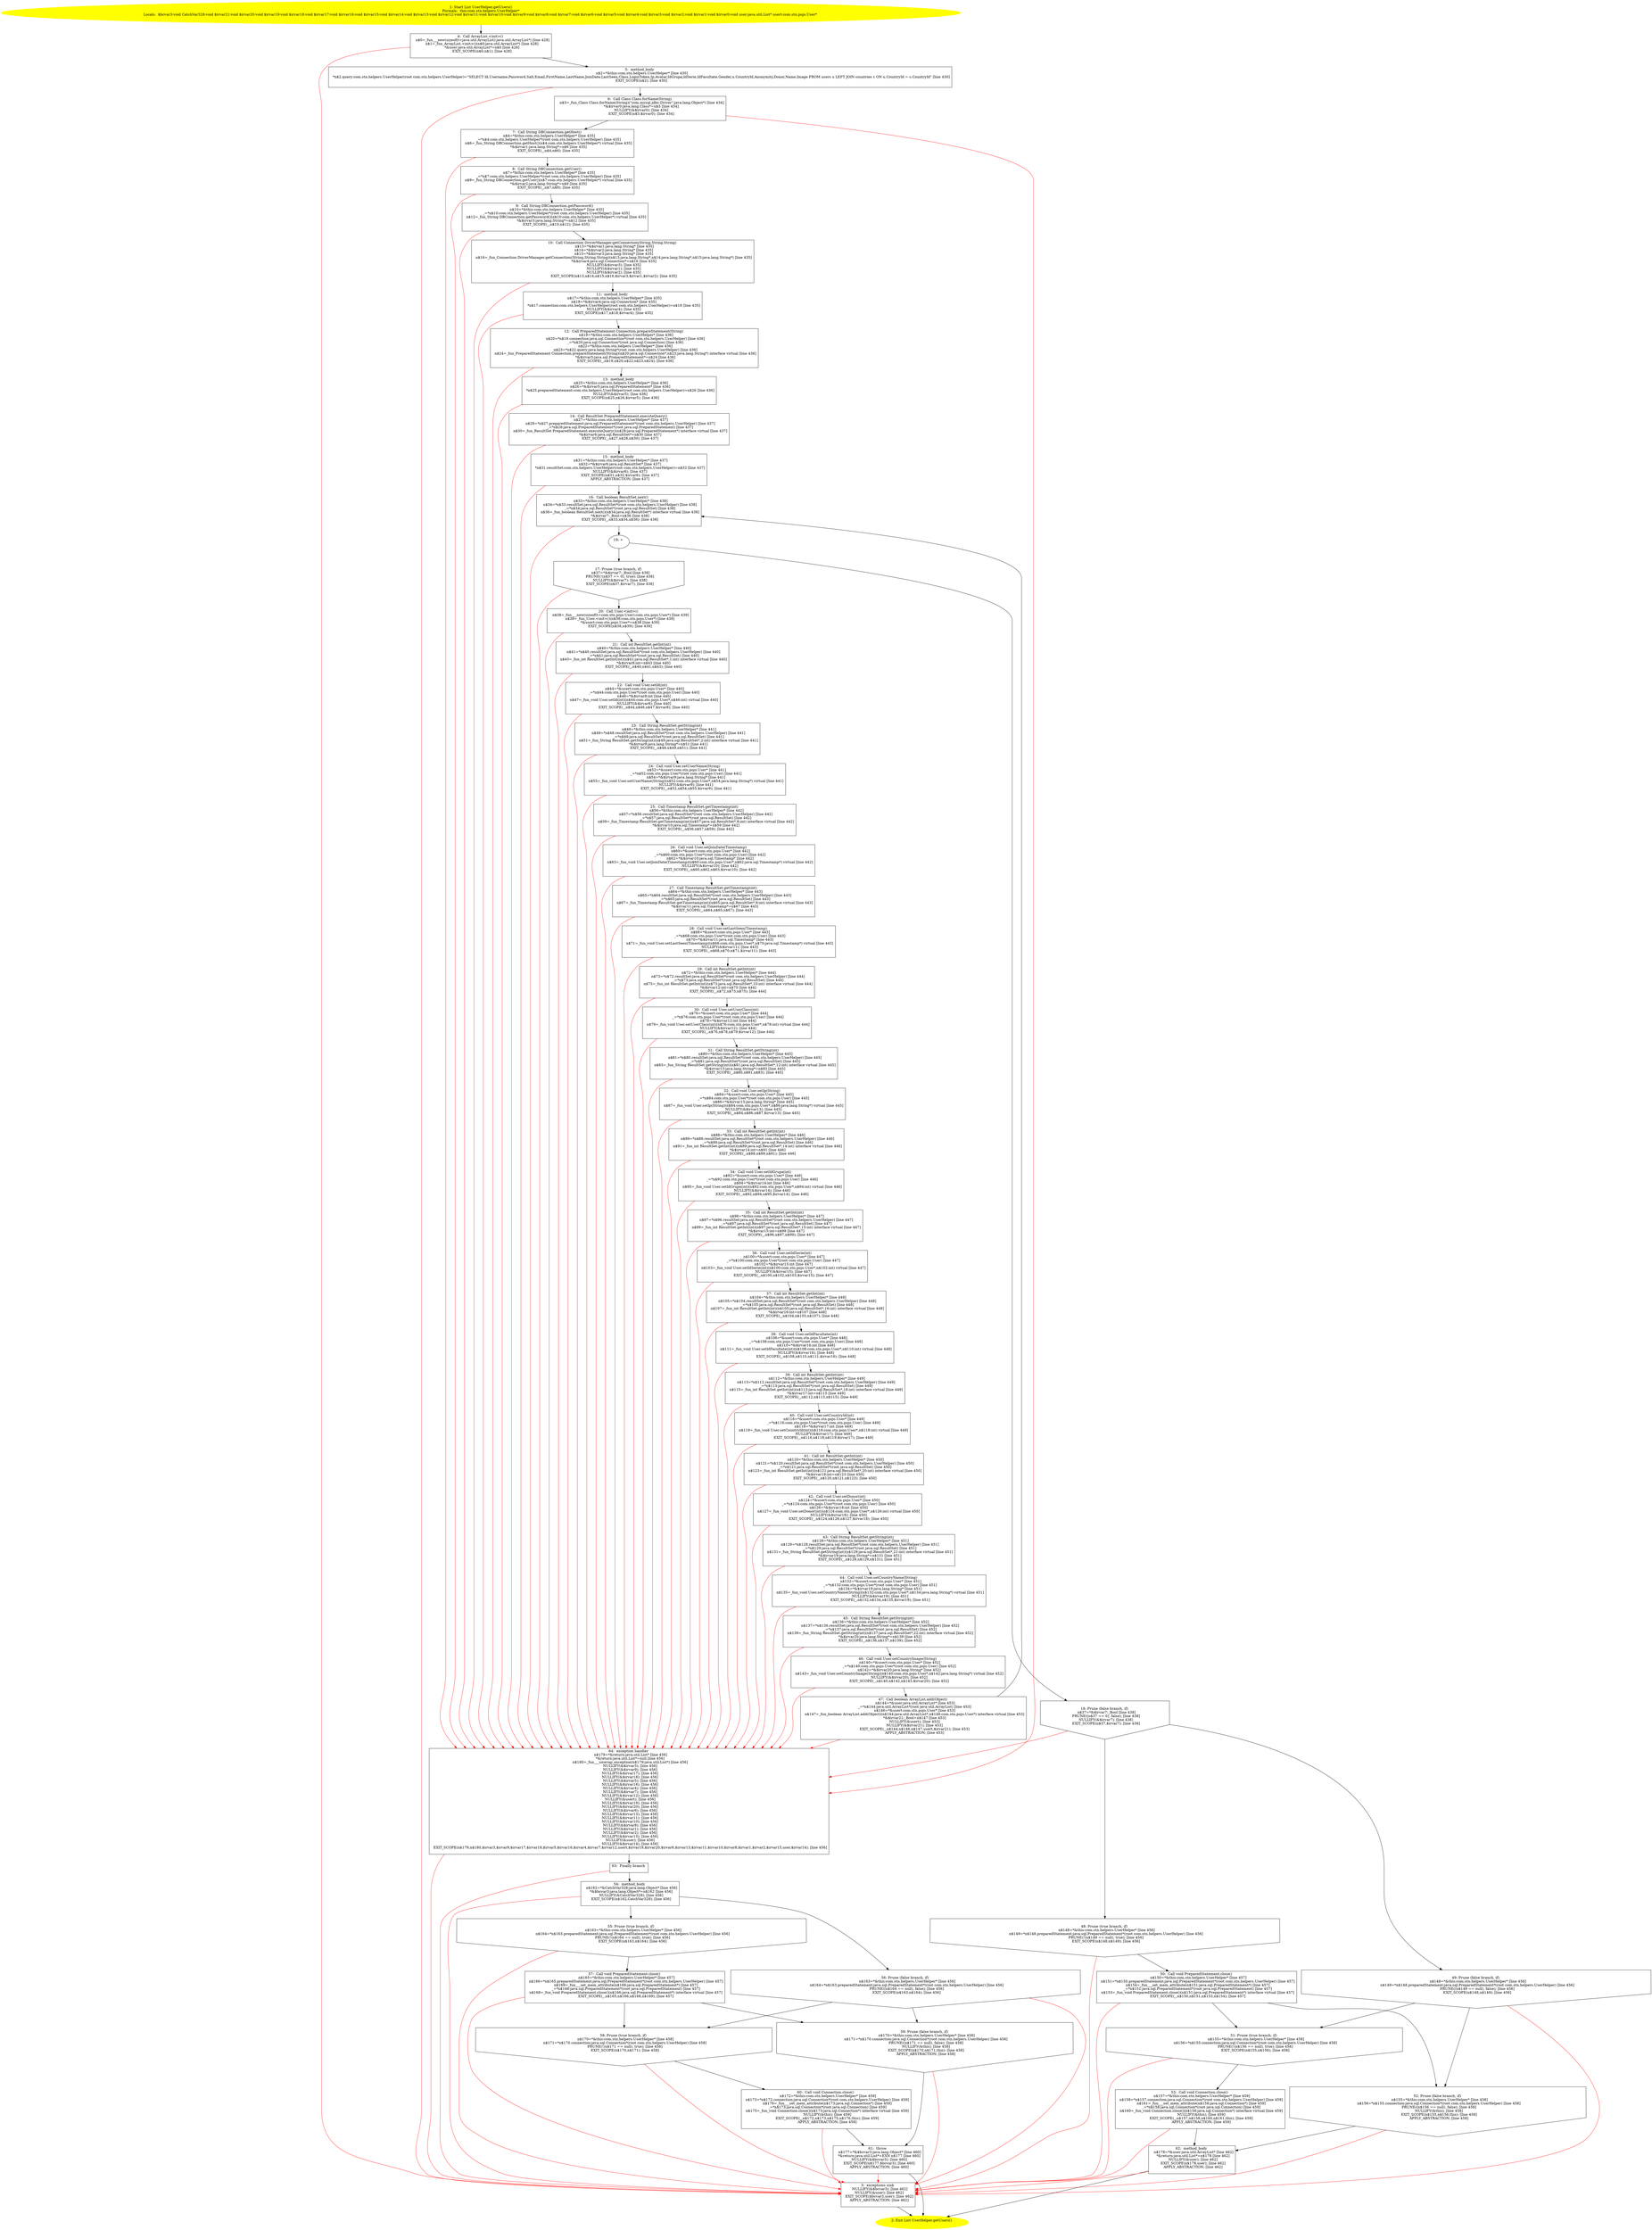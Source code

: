 /* @generated */
digraph cfg {
"com.stn.helpers.UserHelper.getUsers():java.util.List.c20f1ada59be70f74bc6b660045dfd14_1" [label="1: Start List UserHelper.getUsers()\nFormals:  this:com.stn.helpers.UserHelper*\nLocals:  $bcvar3:void CatchVar328:void $irvar21:void $irvar20:void $irvar19:void $irvar18:void $irvar17:void $irvar16:void $irvar15:void $irvar14:void $irvar13:void $irvar12:void $irvar11:void $irvar10:void $irvar9:void $irvar8:void $irvar7:void $irvar6:void $irvar5:void $irvar4:void $irvar3:void $irvar2:void $irvar1:void $irvar0:void user:java.util.List* usert:com.stn.pojo.User* \n  " color=yellow style=filled]
	

	 "com.stn.helpers.UserHelper.getUsers():java.util.List.c20f1ada59be70f74bc6b660045dfd14_1" -> "com.stn.helpers.UserHelper.getUsers():java.util.List.c20f1ada59be70f74bc6b660045dfd14_4" ;
"com.stn.helpers.UserHelper.getUsers():java.util.List.c20f1ada59be70f74bc6b660045dfd14_2" [label="2: Exit List UserHelper.getUsers() \n  " color=yellow style=filled]
	

"com.stn.helpers.UserHelper.getUsers():java.util.List.c20f1ada59be70f74bc6b660045dfd14_3" [label="3:  exceptions sink \n   NULLIFY(&$bcvar3); [line 462]\n  NULLIFY(&user); [line 462]\n  EXIT_SCOPE($bcvar3,user); [line 462]\n  APPLY_ABSTRACTION; [line 462]\n " shape="box"]
	

	 "com.stn.helpers.UserHelper.getUsers():java.util.List.c20f1ada59be70f74bc6b660045dfd14_3" -> "com.stn.helpers.UserHelper.getUsers():java.util.List.c20f1ada59be70f74bc6b660045dfd14_2" ;
"com.stn.helpers.UserHelper.getUsers():java.util.List.c20f1ada59be70f74bc6b660045dfd14_4" [label="4:  Call ArrayList.<init>() \n   n$0=_fun___new(sizeof(t=java.util.ArrayList):java.util.ArrayList*) [line 428]\n  n$1=_fun_ArrayList.<init>()(n$0:java.util.ArrayList*) [line 428]\n  *&user:java.util.ArrayList*=n$0 [line 428]\n  EXIT_SCOPE(n$0,n$1); [line 428]\n " shape="box"]
	

	 "com.stn.helpers.UserHelper.getUsers():java.util.List.c20f1ada59be70f74bc6b660045dfd14_4" -> "com.stn.helpers.UserHelper.getUsers():java.util.List.c20f1ada59be70f74bc6b660045dfd14_5" ;
	 "com.stn.helpers.UserHelper.getUsers():java.util.List.c20f1ada59be70f74bc6b660045dfd14_4" -> "com.stn.helpers.UserHelper.getUsers():java.util.List.c20f1ada59be70f74bc6b660045dfd14_3" [color="red" ];
"com.stn.helpers.UserHelper.getUsers():java.util.List.c20f1ada59be70f74bc6b660045dfd14_5" [label="5:  method_body \n   n$2=*&this:com.stn.helpers.UserHelper* [line 430]\n  *n$2.query:com.stn.helpers.UserHelper(root com.stn.helpers.UserHelper)=\"SELECT Id,Username,Password,Salt,Email,FirstName,LastName,JoinDate,LastSeen,Class,LoginToken,Ip,Avatar,IdGrupa,IdSerie,IdFacultate,Gender,u.CountryId,Anonymity,Donor,Name,Image FROM users u LEFT JOIN countries c ON u.CountryId = c.CountryId\" [line 430]\n  EXIT_SCOPE(n$2); [line 430]\n " shape="box"]
	

	 "com.stn.helpers.UserHelper.getUsers():java.util.List.c20f1ada59be70f74bc6b660045dfd14_5" -> "com.stn.helpers.UserHelper.getUsers():java.util.List.c20f1ada59be70f74bc6b660045dfd14_6" ;
	 "com.stn.helpers.UserHelper.getUsers():java.util.List.c20f1ada59be70f74bc6b660045dfd14_5" -> "com.stn.helpers.UserHelper.getUsers():java.util.List.c20f1ada59be70f74bc6b660045dfd14_3" [color="red" ];
"com.stn.helpers.UserHelper.getUsers():java.util.List.c20f1ada59be70f74bc6b660045dfd14_6" [label="6:  Call Class Class.forName(String) \n   n$3=_fun_Class Class.forName(String)(\"com.mysql.jdbc.Driver\":java.lang.Object*) [line 434]\n  *&$irvar0:java.lang.Class*=n$3 [line 434]\n  NULLIFY(&$irvar0); [line 434]\n  EXIT_SCOPE(n$3,$irvar0); [line 434]\n " shape="box"]
	

	 "com.stn.helpers.UserHelper.getUsers():java.util.List.c20f1ada59be70f74bc6b660045dfd14_6" -> "com.stn.helpers.UserHelper.getUsers():java.util.List.c20f1ada59be70f74bc6b660045dfd14_7" ;
	 "com.stn.helpers.UserHelper.getUsers():java.util.List.c20f1ada59be70f74bc6b660045dfd14_6" -> "com.stn.helpers.UserHelper.getUsers():java.util.List.c20f1ada59be70f74bc6b660045dfd14_64" [color="red" ];
"com.stn.helpers.UserHelper.getUsers():java.util.List.c20f1ada59be70f74bc6b660045dfd14_7" [label="7:  Call String DBConnection.getHost() \n   n$4=*&this:com.stn.helpers.UserHelper* [line 435]\n  _=*n$4:com.stn.helpers.UserHelper*(root com.stn.helpers.UserHelper) [line 435]\n  n$6=_fun_String DBConnection.getHost()(n$4:com.stn.helpers.UserHelper*) virtual [line 435]\n  *&$irvar1:java.lang.String*=n$6 [line 435]\n  EXIT_SCOPE(_,n$4,n$6); [line 435]\n " shape="box"]
	

	 "com.stn.helpers.UserHelper.getUsers():java.util.List.c20f1ada59be70f74bc6b660045dfd14_7" -> "com.stn.helpers.UserHelper.getUsers():java.util.List.c20f1ada59be70f74bc6b660045dfd14_8" ;
	 "com.stn.helpers.UserHelper.getUsers():java.util.List.c20f1ada59be70f74bc6b660045dfd14_7" -> "com.stn.helpers.UserHelper.getUsers():java.util.List.c20f1ada59be70f74bc6b660045dfd14_64" [color="red" ];
"com.stn.helpers.UserHelper.getUsers():java.util.List.c20f1ada59be70f74bc6b660045dfd14_8" [label="8:  Call String DBConnection.getUser() \n   n$7=*&this:com.stn.helpers.UserHelper* [line 435]\n  _=*n$7:com.stn.helpers.UserHelper*(root com.stn.helpers.UserHelper) [line 435]\n  n$9=_fun_String DBConnection.getUser()(n$7:com.stn.helpers.UserHelper*) virtual [line 435]\n  *&$irvar2:java.lang.String*=n$9 [line 435]\n  EXIT_SCOPE(_,n$7,n$9); [line 435]\n " shape="box"]
	

	 "com.stn.helpers.UserHelper.getUsers():java.util.List.c20f1ada59be70f74bc6b660045dfd14_8" -> "com.stn.helpers.UserHelper.getUsers():java.util.List.c20f1ada59be70f74bc6b660045dfd14_9" ;
	 "com.stn.helpers.UserHelper.getUsers():java.util.List.c20f1ada59be70f74bc6b660045dfd14_8" -> "com.stn.helpers.UserHelper.getUsers():java.util.List.c20f1ada59be70f74bc6b660045dfd14_64" [color="red" ];
"com.stn.helpers.UserHelper.getUsers():java.util.List.c20f1ada59be70f74bc6b660045dfd14_9" [label="9:  Call String DBConnection.getPassword() \n   n$10=*&this:com.stn.helpers.UserHelper* [line 435]\n  _=*n$10:com.stn.helpers.UserHelper*(root com.stn.helpers.UserHelper) [line 435]\n  n$12=_fun_String DBConnection.getPassword()(n$10:com.stn.helpers.UserHelper*) virtual [line 435]\n  *&$irvar3:java.lang.String*=n$12 [line 435]\n  EXIT_SCOPE(_,n$10,n$12); [line 435]\n " shape="box"]
	

	 "com.stn.helpers.UserHelper.getUsers():java.util.List.c20f1ada59be70f74bc6b660045dfd14_9" -> "com.stn.helpers.UserHelper.getUsers():java.util.List.c20f1ada59be70f74bc6b660045dfd14_10" ;
	 "com.stn.helpers.UserHelper.getUsers():java.util.List.c20f1ada59be70f74bc6b660045dfd14_9" -> "com.stn.helpers.UserHelper.getUsers():java.util.List.c20f1ada59be70f74bc6b660045dfd14_64" [color="red" ];
"com.stn.helpers.UserHelper.getUsers():java.util.List.c20f1ada59be70f74bc6b660045dfd14_10" [label="10:  Call Connection DriverManager.getConnection(String,String,String) \n   n$13=*&$irvar1:java.lang.String* [line 435]\n  n$14=*&$irvar2:java.lang.String* [line 435]\n  n$15=*&$irvar3:java.lang.String* [line 435]\n  n$16=_fun_Connection DriverManager.getConnection(String,String,String)(n$13:java.lang.String*,n$14:java.lang.String*,n$15:java.lang.String*) [line 435]\n  *&$irvar4:java.sql.Connection*=n$16 [line 435]\n  NULLIFY(&$irvar3); [line 435]\n  NULLIFY(&$irvar1); [line 435]\n  NULLIFY(&$irvar2); [line 435]\n  EXIT_SCOPE(n$13,n$14,n$15,n$16,$irvar3,$irvar1,$irvar2); [line 435]\n " shape="box"]
	

	 "com.stn.helpers.UserHelper.getUsers():java.util.List.c20f1ada59be70f74bc6b660045dfd14_10" -> "com.stn.helpers.UserHelper.getUsers():java.util.List.c20f1ada59be70f74bc6b660045dfd14_11" ;
	 "com.stn.helpers.UserHelper.getUsers():java.util.List.c20f1ada59be70f74bc6b660045dfd14_10" -> "com.stn.helpers.UserHelper.getUsers():java.util.List.c20f1ada59be70f74bc6b660045dfd14_64" [color="red" ];
"com.stn.helpers.UserHelper.getUsers():java.util.List.c20f1ada59be70f74bc6b660045dfd14_11" [label="11:  method_body \n   n$17=*&this:com.stn.helpers.UserHelper* [line 435]\n  n$18=*&$irvar4:java.sql.Connection* [line 435]\n  *n$17.connection:com.stn.helpers.UserHelper(root com.stn.helpers.UserHelper)=n$18 [line 435]\n  NULLIFY(&$irvar4); [line 435]\n  EXIT_SCOPE(n$17,n$18,$irvar4); [line 435]\n " shape="box"]
	

	 "com.stn.helpers.UserHelper.getUsers():java.util.List.c20f1ada59be70f74bc6b660045dfd14_11" -> "com.stn.helpers.UserHelper.getUsers():java.util.List.c20f1ada59be70f74bc6b660045dfd14_12" ;
	 "com.stn.helpers.UserHelper.getUsers():java.util.List.c20f1ada59be70f74bc6b660045dfd14_11" -> "com.stn.helpers.UserHelper.getUsers():java.util.List.c20f1ada59be70f74bc6b660045dfd14_64" [color="red" ];
"com.stn.helpers.UserHelper.getUsers():java.util.List.c20f1ada59be70f74bc6b660045dfd14_12" [label="12:  Call PreparedStatement Connection.prepareStatement(String) \n   n$19=*&this:com.stn.helpers.UserHelper* [line 436]\n  n$20=*n$19.connection:java.sql.Connection*(root com.stn.helpers.UserHelper) [line 436]\n  _=*n$20:java.sql.Connection*(root java.sql.Connection) [line 436]\n  n$22=*&this:com.stn.helpers.UserHelper* [line 436]\n  n$23=*n$22.query:java.lang.String*(root com.stn.helpers.UserHelper) [line 436]\n  n$24=_fun_PreparedStatement Connection.prepareStatement(String)(n$20:java.sql.Connection*,n$23:java.lang.String*) interface virtual [line 436]\n  *&$irvar5:java.sql.PreparedStatement*=n$24 [line 436]\n  EXIT_SCOPE(_,n$19,n$20,n$22,n$23,n$24); [line 436]\n " shape="box"]
	

	 "com.stn.helpers.UserHelper.getUsers():java.util.List.c20f1ada59be70f74bc6b660045dfd14_12" -> "com.stn.helpers.UserHelper.getUsers():java.util.List.c20f1ada59be70f74bc6b660045dfd14_13" ;
	 "com.stn.helpers.UserHelper.getUsers():java.util.List.c20f1ada59be70f74bc6b660045dfd14_12" -> "com.stn.helpers.UserHelper.getUsers():java.util.List.c20f1ada59be70f74bc6b660045dfd14_64" [color="red" ];
"com.stn.helpers.UserHelper.getUsers():java.util.List.c20f1ada59be70f74bc6b660045dfd14_13" [label="13:  method_body \n   n$25=*&this:com.stn.helpers.UserHelper* [line 436]\n  n$26=*&$irvar5:java.sql.PreparedStatement* [line 436]\n  *n$25.preparedStatement:com.stn.helpers.UserHelper(root com.stn.helpers.UserHelper)=n$26 [line 436]\n  NULLIFY(&$irvar5); [line 436]\n  EXIT_SCOPE(n$25,n$26,$irvar5); [line 436]\n " shape="box"]
	

	 "com.stn.helpers.UserHelper.getUsers():java.util.List.c20f1ada59be70f74bc6b660045dfd14_13" -> "com.stn.helpers.UserHelper.getUsers():java.util.List.c20f1ada59be70f74bc6b660045dfd14_14" ;
	 "com.stn.helpers.UserHelper.getUsers():java.util.List.c20f1ada59be70f74bc6b660045dfd14_13" -> "com.stn.helpers.UserHelper.getUsers():java.util.List.c20f1ada59be70f74bc6b660045dfd14_64" [color="red" ];
"com.stn.helpers.UserHelper.getUsers():java.util.List.c20f1ada59be70f74bc6b660045dfd14_14" [label="14:  Call ResultSet PreparedStatement.executeQuery() \n   n$27=*&this:com.stn.helpers.UserHelper* [line 437]\n  n$28=*n$27.preparedStatement:java.sql.PreparedStatement*(root com.stn.helpers.UserHelper) [line 437]\n  _=*n$28:java.sql.PreparedStatement*(root java.sql.PreparedStatement) [line 437]\n  n$30=_fun_ResultSet PreparedStatement.executeQuery()(n$28:java.sql.PreparedStatement*) interface virtual [line 437]\n  *&$irvar6:java.sql.ResultSet*=n$30 [line 437]\n  EXIT_SCOPE(_,n$27,n$28,n$30); [line 437]\n " shape="box"]
	

	 "com.stn.helpers.UserHelper.getUsers():java.util.List.c20f1ada59be70f74bc6b660045dfd14_14" -> "com.stn.helpers.UserHelper.getUsers():java.util.List.c20f1ada59be70f74bc6b660045dfd14_15" ;
	 "com.stn.helpers.UserHelper.getUsers():java.util.List.c20f1ada59be70f74bc6b660045dfd14_14" -> "com.stn.helpers.UserHelper.getUsers():java.util.List.c20f1ada59be70f74bc6b660045dfd14_64" [color="red" ];
"com.stn.helpers.UserHelper.getUsers():java.util.List.c20f1ada59be70f74bc6b660045dfd14_15" [label="15:  method_body \n   n$31=*&this:com.stn.helpers.UserHelper* [line 437]\n  n$32=*&$irvar6:java.sql.ResultSet* [line 437]\n  *n$31.resultSet:com.stn.helpers.UserHelper(root com.stn.helpers.UserHelper)=n$32 [line 437]\n  NULLIFY(&$irvar6); [line 437]\n  EXIT_SCOPE(n$31,n$32,$irvar6); [line 437]\n  APPLY_ABSTRACTION; [line 437]\n " shape="box"]
	

	 "com.stn.helpers.UserHelper.getUsers():java.util.List.c20f1ada59be70f74bc6b660045dfd14_15" -> "com.stn.helpers.UserHelper.getUsers():java.util.List.c20f1ada59be70f74bc6b660045dfd14_16" ;
	 "com.stn.helpers.UserHelper.getUsers():java.util.List.c20f1ada59be70f74bc6b660045dfd14_15" -> "com.stn.helpers.UserHelper.getUsers():java.util.List.c20f1ada59be70f74bc6b660045dfd14_64" [color="red" ];
"com.stn.helpers.UserHelper.getUsers():java.util.List.c20f1ada59be70f74bc6b660045dfd14_16" [label="16:  Call boolean ResultSet.next() \n   n$33=*&this:com.stn.helpers.UserHelper* [line 438]\n  n$34=*n$33.resultSet:java.sql.ResultSet*(root com.stn.helpers.UserHelper) [line 438]\n  _=*n$34:java.sql.ResultSet*(root java.sql.ResultSet) [line 438]\n  n$36=_fun_boolean ResultSet.next()(n$34:java.sql.ResultSet*) interface virtual [line 438]\n  *&$irvar7:_Bool=n$36 [line 438]\n  EXIT_SCOPE(_,n$33,n$34,n$36); [line 438]\n " shape="box"]
	

	 "com.stn.helpers.UserHelper.getUsers():java.util.List.c20f1ada59be70f74bc6b660045dfd14_16" -> "com.stn.helpers.UserHelper.getUsers():java.util.List.c20f1ada59be70f74bc6b660045dfd14_19" ;
	 "com.stn.helpers.UserHelper.getUsers():java.util.List.c20f1ada59be70f74bc6b660045dfd14_16" -> "com.stn.helpers.UserHelper.getUsers():java.util.List.c20f1ada59be70f74bc6b660045dfd14_64" [color="red" ];
"com.stn.helpers.UserHelper.getUsers():java.util.List.c20f1ada59be70f74bc6b660045dfd14_17" [label="17: Prune (true branch, if) \n   n$37=*&$irvar7:_Bool [line 438]\n  PRUNE(!(n$37 == 0), true); [line 438]\n  NULLIFY(&$irvar7); [line 438]\n  EXIT_SCOPE(n$37,$irvar7); [line 438]\n " shape="invhouse"]
	

	 "com.stn.helpers.UserHelper.getUsers():java.util.List.c20f1ada59be70f74bc6b660045dfd14_17" -> "com.stn.helpers.UserHelper.getUsers():java.util.List.c20f1ada59be70f74bc6b660045dfd14_20" ;
	 "com.stn.helpers.UserHelper.getUsers():java.util.List.c20f1ada59be70f74bc6b660045dfd14_17" -> "com.stn.helpers.UserHelper.getUsers():java.util.List.c20f1ada59be70f74bc6b660045dfd14_64" [color="red" ];
"com.stn.helpers.UserHelper.getUsers():java.util.List.c20f1ada59be70f74bc6b660045dfd14_18" [label="18: Prune (false branch, if) \n   n$37=*&$irvar7:_Bool [line 438]\n  PRUNE((n$37 == 0), false); [line 438]\n  NULLIFY(&$irvar7); [line 438]\n  EXIT_SCOPE(n$37,$irvar7); [line 438]\n " shape="invhouse"]
	

	 "com.stn.helpers.UserHelper.getUsers():java.util.List.c20f1ada59be70f74bc6b660045dfd14_18" -> "com.stn.helpers.UserHelper.getUsers():java.util.List.c20f1ada59be70f74bc6b660045dfd14_48" ;
	 "com.stn.helpers.UserHelper.getUsers():java.util.List.c20f1ada59be70f74bc6b660045dfd14_18" -> "com.stn.helpers.UserHelper.getUsers():java.util.List.c20f1ada59be70f74bc6b660045dfd14_49" ;
	 "com.stn.helpers.UserHelper.getUsers():java.util.List.c20f1ada59be70f74bc6b660045dfd14_18" -> "com.stn.helpers.UserHelper.getUsers():java.util.List.c20f1ada59be70f74bc6b660045dfd14_64" [color="red" ];
"com.stn.helpers.UserHelper.getUsers():java.util.List.c20f1ada59be70f74bc6b660045dfd14_19" [label="19: + \n  " ]
	

	 "com.stn.helpers.UserHelper.getUsers():java.util.List.c20f1ada59be70f74bc6b660045dfd14_19" -> "com.stn.helpers.UserHelper.getUsers():java.util.List.c20f1ada59be70f74bc6b660045dfd14_17" ;
	 "com.stn.helpers.UserHelper.getUsers():java.util.List.c20f1ada59be70f74bc6b660045dfd14_19" -> "com.stn.helpers.UserHelper.getUsers():java.util.List.c20f1ada59be70f74bc6b660045dfd14_18" ;
"com.stn.helpers.UserHelper.getUsers():java.util.List.c20f1ada59be70f74bc6b660045dfd14_20" [label="20:  Call User.<init>() \n   n$38=_fun___new(sizeof(t=com.stn.pojo.User):com.stn.pojo.User*) [line 439]\n  n$39=_fun_User.<init>()(n$38:com.stn.pojo.User*) [line 439]\n  *&usert:com.stn.pojo.User*=n$38 [line 439]\n  EXIT_SCOPE(n$38,n$39); [line 439]\n " shape="box"]
	

	 "com.stn.helpers.UserHelper.getUsers():java.util.List.c20f1ada59be70f74bc6b660045dfd14_20" -> "com.stn.helpers.UserHelper.getUsers():java.util.List.c20f1ada59be70f74bc6b660045dfd14_21" ;
	 "com.stn.helpers.UserHelper.getUsers():java.util.List.c20f1ada59be70f74bc6b660045dfd14_20" -> "com.stn.helpers.UserHelper.getUsers():java.util.List.c20f1ada59be70f74bc6b660045dfd14_64" [color="red" ];
"com.stn.helpers.UserHelper.getUsers():java.util.List.c20f1ada59be70f74bc6b660045dfd14_21" [label="21:  Call int ResultSet.getInt(int) \n   n$40=*&this:com.stn.helpers.UserHelper* [line 440]\n  n$41=*n$40.resultSet:java.sql.ResultSet*(root com.stn.helpers.UserHelper) [line 440]\n  _=*n$41:java.sql.ResultSet*(root java.sql.ResultSet) [line 440]\n  n$43=_fun_int ResultSet.getInt(int)(n$41:java.sql.ResultSet*,1:int) interface virtual [line 440]\n  *&$irvar8:int=n$43 [line 440]\n  EXIT_SCOPE(_,n$40,n$41,n$43); [line 440]\n " shape="box"]
	

	 "com.stn.helpers.UserHelper.getUsers():java.util.List.c20f1ada59be70f74bc6b660045dfd14_21" -> "com.stn.helpers.UserHelper.getUsers():java.util.List.c20f1ada59be70f74bc6b660045dfd14_22" ;
	 "com.stn.helpers.UserHelper.getUsers():java.util.List.c20f1ada59be70f74bc6b660045dfd14_21" -> "com.stn.helpers.UserHelper.getUsers():java.util.List.c20f1ada59be70f74bc6b660045dfd14_64" [color="red" ];
"com.stn.helpers.UserHelper.getUsers():java.util.List.c20f1ada59be70f74bc6b660045dfd14_22" [label="22:  Call void User.setId(int) \n   n$44=*&usert:com.stn.pojo.User* [line 440]\n  _=*n$44:com.stn.pojo.User*(root com.stn.pojo.User) [line 440]\n  n$46=*&$irvar8:int [line 440]\n  n$47=_fun_void User.setId(int)(n$44:com.stn.pojo.User*,n$46:int) virtual [line 440]\n  NULLIFY(&$irvar8); [line 440]\n  EXIT_SCOPE(_,n$44,n$46,n$47,$irvar8); [line 440]\n " shape="box"]
	

	 "com.stn.helpers.UserHelper.getUsers():java.util.List.c20f1ada59be70f74bc6b660045dfd14_22" -> "com.stn.helpers.UserHelper.getUsers():java.util.List.c20f1ada59be70f74bc6b660045dfd14_23" ;
	 "com.stn.helpers.UserHelper.getUsers():java.util.List.c20f1ada59be70f74bc6b660045dfd14_22" -> "com.stn.helpers.UserHelper.getUsers():java.util.List.c20f1ada59be70f74bc6b660045dfd14_64" [color="red" ];
"com.stn.helpers.UserHelper.getUsers():java.util.List.c20f1ada59be70f74bc6b660045dfd14_23" [label="23:  Call String ResultSet.getString(int) \n   n$48=*&this:com.stn.helpers.UserHelper* [line 441]\n  n$49=*n$48.resultSet:java.sql.ResultSet*(root com.stn.helpers.UserHelper) [line 441]\n  _=*n$49:java.sql.ResultSet*(root java.sql.ResultSet) [line 441]\n  n$51=_fun_String ResultSet.getString(int)(n$49:java.sql.ResultSet*,2:int) interface virtual [line 441]\n  *&$irvar9:java.lang.String*=n$51 [line 441]\n  EXIT_SCOPE(_,n$48,n$49,n$51); [line 441]\n " shape="box"]
	

	 "com.stn.helpers.UserHelper.getUsers():java.util.List.c20f1ada59be70f74bc6b660045dfd14_23" -> "com.stn.helpers.UserHelper.getUsers():java.util.List.c20f1ada59be70f74bc6b660045dfd14_24" ;
	 "com.stn.helpers.UserHelper.getUsers():java.util.List.c20f1ada59be70f74bc6b660045dfd14_23" -> "com.stn.helpers.UserHelper.getUsers():java.util.List.c20f1ada59be70f74bc6b660045dfd14_64" [color="red" ];
"com.stn.helpers.UserHelper.getUsers():java.util.List.c20f1ada59be70f74bc6b660045dfd14_24" [label="24:  Call void User.setUserName(String) \n   n$52=*&usert:com.stn.pojo.User* [line 441]\n  _=*n$52:com.stn.pojo.User*(root com.stn.pojo.User) [line 441]\n  n$54=*&$irvar9:java.lang.String* [line 441]\n  n$55=_fun_void User.setUserName(String)(n$52:com.stn.pojo.User*,n$54:java.lang.String*) virtual [line 441]\n  NULLIFY(&$irvar9); [line 441]\n  EXIT_SCOPE(_,n$52,n$54,n$55,$irvar9); [line 441]\n " shape="box"]
	

	 "com.stn.helpers.UserHelper.getUsers():java.util.List.c20f1ada59be70f74bc6b660045dfd14_24" -> "com.stn.helpers.UserHelper.getUsers():java.util.List.c20f1ada59be70f74bc6b660045dfd14_25" ;
	 "com.stn.helpers.UserHelper.getUsers():java.util.List.c20f1ada59be70f74bc6b660045dfd14_24" -> "com.stn.helpers.UserHelper.getUsers():java.util.List.c20f1ada59be70f74bc6b660045dfd14_64" [color="red" ];
"com.stn.helpers.UserHelper.getUsers():java.util.List.c20f1ada59be70f74bc6b660045dfd14_25" [label="25:  Call Timestamp ResultSet.getTimestamp(int) \n   n$56=*&this:com.stn.helpers.UserHelper* [line 442]\n  n$57=*n$56.resultSet:java.sql.ResultSet*(root com.stn.helpers.UserHelper) [line 442]\n  _=*n$57:java.sql.ResultSet*(root java.sql.ResultSet) [line 442]\n  n$59=_fun_Timestamp ResultSet.getTimestamp(int)(n$57:java.sql.ResultSet*,8:int) interface virtual [line 442]\n  *&$irvar10:java.sql.Timestamp*=n$59 [line 442]\n  EXIT_SCOPE(_,n$56,n$57,n$59); [line 442]\n " shape="box"]
	

	 "com.stn.helpers.UserHelper.getUsers():java.util.List.c20f1ada59be70f74bc6b660045dfd14_25" -> "com.stn.helpers.UserHelper.getUsers():java.util.List.c20f1ada59be70f74bc6b660045dfd14_26" ;
	 "com.stn.helpers.UserHelper.getUsers():java.util.List.c20f1ada59be70f74bc6b660045dfd14_25" -> "com.stn.helpers.UserHelper.getUsers():java.util.List.c20f1ada59be70f74bc6b660045dfd14_64" [color="red" ];
"com.stn.helpers.UserHelper.getUsers():java.util.List.c20f1ada59be70f74bc6b660045dfd14_26" [label="26:  Call void User.setJoinDate(Timestamp) \n   n$60=*&usert:com.stn.pojo.User* [line 442]\n  _=*n$60:com.stn.pojo.User*(root com.stn.pojo.User) [line 442]\n  n$62=*&$irvar10:java.sql.Timestamp* [line 442]\n  n$63=_fun_void User.setJoinDate(Timestamp)(n$60:com.stn.pojo.User*,n$62:java.sql.Timestamp*) virtual [line 442]\n  NULLIFY(&$irvar10); [line 442]\n  EXIT_SCOPE(_,n$60,n$62,n$63,$irvar10); [line 442]\n " shape="box"]
	

	 "com.stn.helpers.UserHelper.getUsers():java.util.List.c20f1ada59be70f74bc6b660045dfd14_26" -> "com.stn.helpers.UserHelper.getUsers():java.util.List.c20f1ada59be70f74bc6b660045dfd14_27" ;
	 "com.stn.helpers.UserHelper.getUsers():java.util.List.c20f1ada59be70f74bc6b660045dfd14_26" -> "com.stn.helpers.UserHelper.getUsers():java.util.List.c20f1ada59be70f74bc6b660045dfd14_64" [color="red" ];
"com.stn.helpers.UserHelper.getUsers():java.util.List.c20f1ada59be70f74bc6b660045dfd14_27" [label="27:  Call Timestamp ResultSet.getTimestamp(int) \n   n$64=*&this:com.stn.helpers.UserHelper* [line 443]\n  n$65=*n$64.resultSet:java.sql.ResultSet*(root com.stn.helpers.UserHelper) [line 443]\n  _=*n$65:java.sql.ResultSet*(root java.sql.ResultSet) [line 443]\n  n$67=_fun_Timestamp ResultSet.getTimestamp(int)(n$65:java.sql.ResultSet*,9:int) interface virtual [line 443]\n  *&$irvar11:java.sql.Timestamp*=n$67 [line 443]\n  EXIT_SCOPE(_,n$64,n$65,n$67); [line 443]\n " shape="box"]
	

	 "com.stn.helpers.UserHelper.getUsers():java.util.List.c20f1ada59be70f74bc6b660045dfd14_27" -> "com.stn.helpers.UserHelper.getUsers():java.util.List.c20f1ada59be70f74bc6b660045dfd14_28" ;
	 "com.stn.helpers.UserHelper.getUsers():java.util.List.c20f1ada59be70f74bc6b660045dfd14_27" -> "com.stn.helpers.UserHelper.getUsers():java.util.List.c20f1ada59be70f74bc6b660045dfd14_64" [color="red" ];
"com.stn.helpers.UserHelper.getUsers():java.util.List.c20f1ada59be70f74bc6b660045dfd14_28" [label="28:  Call void User.setLastSeen(Timestamp) \n   n$68=*&usert:com.stn.pojo.User* [line 443]\n  _=*n$68:com.stn.pojo.User*(root com.stn.pojo.User) [line 443]\n  n$70=*&$irvar11:java.sql.Timestamp* [line 443]\n  n$71=_fun_void User.setLastSeen(Timestamp)(n$68:com.stn.pojo.User*,n$70:java.sql.Timestamp*) virtual [line 443]\n  NULLIFY(&$irvar11); [line 443]\n  EXIT_SCOPE(_,n$68,n$70,n$71,$irvar11); [line 443]\n " shape="box"]
	

	 "com.stn.helpers.UserHelper.getUsers():java.util.List.c20f1ada59be70f74bc6b660045dfd14_28" -> "com.stn.helpers.UserHelper.getUsers():java.util.List.c20f1ada59be70f74bc6b660045dfd14_29" ;
	 "com.stn.helpers.UserHelper.getUsers():java.util.List.c20f1ada59be70f74bc6b660045dfd14_28" -> "com.stn.helpers.UserHelper.getUsers():java.util.List.c20f1ada59be70f74bc6b660045dfd14_64" [color="red" ];
"com.stn.helpers.UserHelper.getUsers():java.util.List.c20f1ada59be70f74bc6b660045dfd14_29" [label="29:  Call int ResultSet.getInt(int) \n   n$72=*&this:com.stn.helpers.UserHelper* [line 444]\n  n$73=*n$72.resultSet:java.sql.ResultSet*(root com.stn.helpers.UserHelper) [line 444]\n  _=*n$73:java.sql.ResultSet*(root java.sql.ResultSet) [line 444]\n  n$75=_fun_int ResultSet.getInt(int)(n$73:java.sql.ResultSet*,10:int) interface virtual [line 444]\n  *&$irvar12:int=n$75 [line 444]\n  EXIT_SCOPE(_,n$72,n$73,n$75); [line 444]\n " shape="box"]
	

	 "com.stn.helpers.UserHelper.getUsers():java.util.List.c20f1ada59be70f74bc6b660045dfd14_29" -> "com.stn.helpers.UserHelper.getUsers():java.util.List.c20f1ada59be70f74bc6b660045dfd14_30" ;
	 "com.stn.helpers.UserHelper.getUsers():java.util.List.c20f1ada59be70f74bc6b660045dfd14_29" -> "com.stn.helpers.UserHelper.getUsers():java.util.List.c20f1ada59be70f74bc6b660045dfd14_64" [color="red" ];
"com.stn.helpers.UserHelper.getUsers():java.util.List.c20f1ada59be70f74bc6b660045dfd14_30" [label="30:  Call void User.setUserClass(int) \n   n$76=*&usert:com.stn.pojo.User* [line 444]\n  _=*n$76:com.stn.pojo.User*(root com.stn.pojo.User) [line 444]\n  n$78=*&$irvar12:int [line 444]\n  n$79=_fun_void User.setUserClass(int)(n$76:com.stn.pojo.User*,n$78:int) virtual [line 444]\n  NULLIFY(&$irvar12); [line 444]\n  EXIT_SCOPE(_,n$76,n$78,n$79,$irvar12); [line 444]\n " shape="box"]
	

	 "com.stn.helpers.UserHelper.getUsers():java.util.List.c20f1ada59be70f74bc6b660045dfd14_30" -> "com.stn.helpers.UserHelper.getUsers():java.util.List.c20f1ada59be70f74bc6b660045dfd14_31" ;
	 "com.stn.helpers.UserHelper.getUsers():java.util.List.c20f1ada59be70f74bc6b660045dfd14_30" -> "com.stn.helpers.UserHelper.getUsers():java.util.List.c20f1ada59be70f74bc6b660045dfd14_64" [color="red" ];
"com.stn.helpers.UserHelper.getUsers():java.util.List.c20f1ada59be70f74bc6b660045dfd14_31" [label="31:  Call String ResultSet.getString(int) \n   n$80=*&this:com.stn.helpers.UserHelper* [line 445]\n  n$81=*n$80.resultSet:java.sql.ResultSet*(root com.stn.helpers.UserHelper) [line 445]\n  _=*n$81:java.sql.ResultSet*(root java.sql.ResultSet) [line 445]\n  n$83=_fun_String ResultSet.getString(int)(n$81:java.sql.ResultSet*,12:int) interface virtual [line 445]\n  *&$irvar13:java.lang.String*=n$83 [line 445]\n  EXIT_SCOPE(_,n$80,n$81,n$83); [line 445]\n " shape="box"]
	

	 "com.stn.helpers.UserHelper.getUsers():java.util.List.c20f1ada59be70f74bc6b660045dfd14_31" -> "com.stn.helpers.UserHelper.getUsers():java.util.List.c20f1ada59be70f74bc6b660045dfd14_32" ;
	 "com.stn.helpers.UserHelper.getUsers():java.util.List.c20f1ada59be70f74bc6b660045dfd14_31" -> "com.stn.helpers.UserHelper.getUsers():java.util.List.c20f1ada59be70f74bc6b660045dfd14_64" [color="red" ];
"com.stn.helpers.UserHelper.getUsers():java.util.List.c20f1ada59be70f74bc6b660045dfd14_32" [label="32:  Call void User.setIp(String) \n   n$84=*&usert:com.stn.pojo.User* [line 445]\n  _=*n$84:com.stn.pojo.User*(root com.stn.pojo.User) [line 445]\n  n$86=*&$irvar13:java.lang.String* [line 445]\n  n$87=_fun_void User.setIp(String)(n$84:com.stn.pojo.User*,n$86:java.lang.String*) virtual [line 445]\n  NULLIFY(&$irvar13); [line 445]\n  EXIT_SCOPE(_,n$84,n$86,n$87,$irvar13); [line 445]\n " shape="box"]
	

	 "com.stn.helpers.UserHelper.getUsers():java.util.List.c20f1ada59be70f74bc6b660045dfd14_32" -> "com.stn.helpers.UserHelper.getUsers():java.util.List.c20f1ada59be70f74bc6b660045dfd14_33" ;
	 "com.stn.helpers.UserHelper.getUsers():java.util.List.c20f1ada59be70f74bc6b660045dfd14_32" -> "com.stn.helpers.UserHelper.getUsers():java.util.List.c20f1ada59be70f74bc6b660045dfd14_64" [color="red" ];
"com.stn.helpers.UserHelper.getUsers():java.util.List.c20f1ada59be70f74bc6b660045dfd14_33" [label="33:  Call int ResultSet.getInt(int) \n   n$88=*&this:com.stn.helpers.UserHelper* [line 446]\n  n$89=*n$88.resultSet:java.sql.ResultSet*(root com.stn.helpers.UserHelper) [line 446]\n  _=*n$89:java.sql.ResultSet*(root java.sql.ResultSet) [line 446]\n  n$91=_fun_int ResultSet.getInt(int)(n$89:java.sql.ResultSet*,14:int) interface virtual [line 446]\n  *&$irvar14:int=n$91 [line 446]\n  EXIT_SCOPE(_,n$88,n$89,n$91); [line 446]\n " shape="box"]
	

	 "com.stn.helpers.UserHelper.getUsers():java.util.List.c20f1ada59be70f74bc6b660045dfd14_33" -> "com.stn.helpers.UserHelper.getUsers():java.util.List.c20f1ada59be70f74bc6b660045dfd14_34" ;
	 "com.stn.helpers.UserHelper.getUsers():java.util.List.c20f1ada59be70f74bc6b660045dfd14_33" -> "com.stn.helpers.UserHelper.getUsers():java.util.List.c20f1ada59be70f74bc6b660045dfd14_64" [color="red" ];
"com.stn.helpers.UserHelper.getUsers():java.util.List.c20f1ada59be70f74bc6b660045dfd14_34" [label="34:  Call void User.setIdGrupa(int) \n   n$92=*&usert:com.stn.pojo.User* [line 446]\n  _=*n$92:com.stn.pojo.User*(root com.stn.pojo.User) [line 446]\n  n$94=*&$irvar14:int [line 446]\n  n$95=_fun_void User.setIdGrupa(int)(n$92:com.stn.pojo.User*,n$94:int) virtual [line 446]\n  NULLIFY(&$irvar14); [line 446]\n  EXIT_SCOPE(_,n$92,n$94,n$95,$irvar14); [line 446]\n " shape="box"]
	

	 "com.stn.helpers.UserHelper.getUsers():java.util.List.c20f1ada59be70f74bc6b660045dfd14_34" -> "com.stn.helpers.UserHelper.getUsers():java.util.List.c20f1ada59be70f74bc6b660045dfd14_35" ;
	 "com.stn.helpers.UserHelper.getUsers():java.util.List.c20f1ada59be70f74bc6b660045dfd14_34" -> "com.stn.helpers.UserHelper.getUsers():java.util.List.c20f1ada59be70f74bc6b660045dfd14_64" [color="red" ];
"com.stn.helpers.UserHelper.getUsers():java.util.List.c20f1ada59be70f74bc6b660045dfd14_35" [label="35:  Call int ResultSet.getInt(int) \n   n$96=*&this:com.stn.helpers.UserHelper* [line 447]\n  n$97=*n$96.resultSet:java.sql.ResultSet*(root com.stn.helpers.UserHelper) [line 447]\n  _=*n$97:java.sql.ResultSet*(root java.sql.ResultSet) [line 447]\n  n$99=_fun_int ResultSet.getInt(int)(n$97:java.sql.ResultSet*,15:int) interface virtual [line 447]\n  *&$irvar15:int=n$99 [line 447]\n  EXIT_SCOPE(_,n$96,n$97,n$99); [line 447]\n " shape="box"]
	

	 "com.stn.helpers.UserHelper.getUsers():java.util.List.c20f1ada59be70f74bc6b660045dfd14_35" -> "com.stn.helpers.UserHelper.getUsers():java.util.List.c20f1ada59be70f74bc6b660045dfd14_36" ;
	 "com.stn.helpers.UserHelper.getUsers():java.util.List.c20f1ada59be70f74bc6b660045dfd14_35" -> "com.stn.helpers.UserHelper.getUsers():java.util.List.c20f1ada59be70f74bc6b660045dfd14_64" [color="red" ];
"com.stn.helpers.UserHelper.getUsers():java.util.List.c20f1ada59be70f74bc6b660045dfd14_36" [label="36:  Call void User.setIdSerie(int) \n   n$100=*&usert:com.stn.pojo.User* [line 447]\n  _=*n$100:com.stn.pojo.User*(root com.stn.pojo.User) [line 447]\n  n$102=*&$irvar15:int [line 447]\n  n$103=_fun_void User.setIdSerie(int)(n$100:com.stn.pojo.User*,n$102:int) virtual [line 447]\n  NULLIFY(&$irvar15); [line 447]\n  EXIT_SCOPE(_,n$100,n$102,n$103,$irvar15); [line 447]\n " shape="box"]
	

	 "com.stn.helpers.UserHelper.getUsers():java.util.List.c20f1ada59be70f74bc6b660045dfd14_36" -> "com.stn.helpers.UserHelper.getUsers():java.util.List.c20f1ada59be70f74bc6b660045dfd14_37" ;
	 "com.stn.helpers.UserHelper.getUsers():java.util.List.c20f1ada59be70f74bc6b660045dfd14_36" -> "com.stn.helpers.UserHelper.getUsers():java.util.List.c20f1ada59be70f74bc6b660045dfd14_64" [color="red" ];
"com.stn.helpers.UserHelper.getUsers():java.util.List.c20f1ada59be70f74bc6b660045dfd14_37" [label="37:  Call int ResultSet.getInt(int) \n   n$104=*&this:com.stn.helpers.UserHelper* [line 448]\n  n$105=*n$104.resultSet:java.sql.ResultSet*(root com.stn.helpers.UserHelper) [line 448]\n  _=*n$105:java.sql.ResultSet*(root java.sql.ResultSet) [line 448]\n  n$107=_fun_int ResultSet.getInt(int)(n$105:java.sql.ResultSet*,16:int) interface virtual [line 448]\n  *&$irvar16:int=n$107 [line 448]\n  EXIT_SCOPE(_,n$104,n$105,n$107); [line 448]\n " shape="box"]
	

	 "com.stn.helpers.UserHelper.getUsers():java.util.List.c20f1ada59be70f74bc6b660045dfd14_37" -> "com.stn.helpers.UserHelper.getUsers():java.util.List.c20f1ada59be70f74bc6b660045dfd14_38" ;
	 "com.stn.helpers.UserHelper.getUsers():java.util.List.c20f1ada59be70f74bc6b660045dfd14_37" -> "com.stn.helpers.UserHelper.getUsers():java.util.List.c20f1ada59be70f74bc6b660045dfd14_64" [color="red" ];
"com.stn.helpers.UserHelper.getUsers():java.util.List.c20f1ada59be70f74bc6b660045dfd14_38" [label="38:  Call void User.setIdFacultate(int) \n   n$108=*&usert:com.stn.pojo.User* [line 448]\n  _=*n$108:com.stn.pojo.User*(root com.stn.pojo.User) [line 448]\n  n$110=*&$irvar16:int [line 448]\n  n$111=_fun_void User.setIdFacultate(int)(n$108:com.stn.pojo.User*,n$110:int) virtual [line 448]\n  NULLIFY(&$irvar16); [line 448]\n  EXIT_SCOPE(_,n$108,n$110,n$111,$irvar16); [line 448]\n " shape="box"]
	

	 "com.stn.helpers.UserHelper.getUsers():java.util.List.c20f1ada59be70f74bc6b660045dfd14_38" -> "com.stn.helpers.UserHelper.getUsers():java.util.List.c20f1ada59be70f74bc6b660045dfd14_39" ;
	 "com.stn.helpers.UserHelper.getUsers():java.util.List.c20f1ada59be70f74bc6b660045dfd14_38" -> "com.stn.helpers.UserHelper.getUsers():java.util.List.c20f1ada59be70f74bc6b660045dfd14_64" [color="red" ];
"com.stn.helpers.UserHelper.getUsers():java.util.List.c20f1ada59be70f74bc6b660045dfd14_39" [label="39:  Call int ResultSet.getInt(int) \n   n$112=*&this:com.stn.helpers.UserHelper* [line 449]\n  n$113=*n$112.resultSet:java.sql.ResultSet*(root com.stn.helpers.UserHelper) [line 449]\n  _=*n$113:java.sql.ResultSet*(root java.sql.ResultSet) [line 449]\n  n$115=_fun_int ResultSet.getInt(int)(n$113:java.sql.ResultSet*,18:int) interface virtual [line 449]\n  *&$irvar17:int=n$115 [line 449]\n  EXIT_SCOPE(_,n$112,n$113,n$115); [line 449]\n " shape="box"]
	

	 "com.stn.helpers.UserHelper.getUsers():java.util.List.c20f1ada59be70f74bc6b660045dfd14_39" -> "com.stn.helpers.UserHelper.getUsers():java.util.List.c20f1ada59be70f74bc6b660045dfd14_40" ;
	 "com.stn.helpers.UserHelper.getUsers():java.util.List.c20f1ada59be70f74bc6b660045dfd14_39" -> "com.stn.helpers.UserHelper.getUsers():java.util.List.c20f1ada59be70f74bc6b660045dfd14_64" [color="red" ];
"com.stn.helpers.UserHelper.getUsers():java.util.List.c20f1ada59be70f74bc6b660045dfd14_40" [label="40:  Call void User.setCountryId(int) \n   n$116=*&usert:com.stn.pojo.User* [line 449]\n  _=*n$116:com.stn.pojo.User*(root com.stn.pojo.User) [line 449]\n  n$118=*&$irvar17:int [line 449]\n  n$119=_fun_void User.setCountryId(int)(n$116:com.stn.pojo.User*,n$118:int) virtual [line 449]\n  NULLIFY(&$irvar17); [line 449]\n  EXIT_SCOPE(_,n$116,n$118,n$119,$irvar17); [line 449]\n " shape="box"]
	

	 "com.stn.helpers.UserHelper.getUsers():java.util.List.c20f1ada59be70f74bc6b660045dfd14_40" -> "com.stn.helpers.UserHelper.getUsers():java.util.List.c20f1ada59be70f74bc6b660045dfd14_41" ;
	 "com.stn.helpers.UserHelper.getUsers():java.util.List.c20f1ada59be70f74bc6b660045dfd14_40" -> "com.stn.helpers.UserHelper.getUsers():java.util.List.c20f1ada59be70f74bc6b660045dfd14_64" [color="red" ];
"com.stn.helpers.UserHelper.getUsers():java.util.List.c20f1ada59be70f74bc6b660045dfd14_41" [label="41:  Call int ResultSet.getInt(int) \n   n$120=*&this:com.stn.helpers.UserHelper* [line 450]\n  n$121=*n$120.resultSet:java.sql.ResultSet*(root com.stn.helpers.UserHelper) [line 450]\n  _=*n$121:java.sql.ResultSet*(root java.sql.ResultSet) [line 450]\n  n$123=_fun_int ResultSet.getInt(int)(n$121:java.sql.ResultSet*,20:int) interface virtual [line 450]\n  *&$irvar18:int=n$123 [line 450]\n  EXIT_SCOPE(_,n$120,n$121,n$123); [line 450]\n " shape="box"]
	

	 "com.stn.helpers.UserHelper.getUsers():java.util.List.c20f1ada59be70f74bc6b660045dfd14_41" -> "com.stn.helpers.UserHelper.getUsers():java.util.List.c20f1ada59be70f74bc6b660045dfd14_42" ;
	 "com.stn.helpers.UserHelper.getUsers():java.util.List.c20f1ada59be70f74bc6b660045dfd14_41" -> "com.stn.helpers.UserHelper.getUsers():java.util.List.c20f1ada59be70f74bc6b660045dfd14_64" [color="red" ];
"com.stn.helpers.UserHelper.getUsers():java.util.List.c20f1ada59be70f74bc6b660045dfd14_42" [label="42:  Call void User.setDonor(int) \n   n$124=*&usert:com.stn.pojo.User* [line 450]\n  _=*n$124:com.stn.pojo.User*(root com.stn.pojo.User) [line 450]\n  n$126=*&$irvar18:int [line 450]\n  n$127=_fun_void User.setDonor(int)(n$124:com.stn.pojo.User*,n$126:int) virtual [line 450]\n  NULLIFY(&$irvar18); [line 450]\n  EXIT_SCOPE(_,n$124,n$126,n$127,$irvar18); [line 450]\n " shape="box"]
	

	 "com.stn.helpers.UserHelper.getUsers():java.util.List.c20f1ada59be70f74bc6b660045dfd14_42" -> "com.stn.helpers.UserHelper.getUsers():java.util.List.c20f1ada59be70f74bc6b660045dfd14_43" ;
	 "com.stn.helpers.UserHelper.getUsers():java.util.List.c20f1ada59be70f74bc6b660045dfd14_42" -> "com.stn.helpers.UserHelper.getUsers():java.util.List.c20f1ada59be70f74bc6b660045dfd14_64" [color="red" ];
"com.stn.helpers.UserHelper.getUsers():java.util.List.c20f1ada59be70f74bc6b660045dfd14_43" [label="43:  Call String ResultSet.getString(int) \n   n$128=*&this:com.stn.helpers.UserHelper* [line 451]\n  n$129=*n$128.resultSet:java.sql.ResultSet*(root com.stn.helpers.UserHelper) [line 451]\n  _=*n$129:java.sql.ResultSet*(root java.sql.ResultSet) [line 451]\n  n$131=_fun_String ResultSet.getString(int)(n$129:java.sql.ResultSet*,21:int) interface virtual [line 451]\n  *&$irvar19:java.lang.String*=n$131 [line 451]\n  EXIT_SCOPE(_,n$128,n$129,n$131); [line 451]\n " shape="box"]
	

	 "com.stn.helpers.UserHelper.getUsers():java.util.List.c20f1ada59be70f74bc6b660045dfd14_43" -> "com.stn.helpers.UserHelper.getUsers():java.util.List.c20f1ada59be70f74bc6b660045dfd14_44" ;
	 "com.stn.helpers.UserHelper.getUsers():java.util.List.c20f1ada59be70f74bc6b660045dfd14_43" -> "com.stn.helpers.UserHelper.getUsers():java.util.List.c20f1ada59be70f74bc6b660045dfd14_64" [color="red" ];
"com.stn.helpers.UserHelper.getUsers():java.util.List.c20f1ada59be70f74bc6b660045dfd14_44" [label="44:  Call void User.setCountryName(String) \n   n$132=*&usert:com.stn.pojo.User* [line 451]\n  _=*n$132:com.stn.pojo.User*(root com.stn.pojo.User) [line 451]\n  n$134=*&$irvar19:java.lang.String* [line 451]\n  n$135=_fun_void User.setCountryName(String)(n$132:com.stn.pojo.User*,n$134:java.lang.String*) virtual [line 451]\n  NULLIFY(&$irvar19); [line 451]\n  EXIT_SCOPE(_,n$132,n$134,n$135,$irvar19); [line 451]\n " shape="box"]
	

	 "com.stn.helpers.UserHelper.getUsers():java.util.List.c20f1ada59be70f74bc6b660045dfd14_44" -> "com.stn.helpers.UserHelper.getUsers():java.util.List.c20f1ada59be70f74bc6b660045dfd14_45" ;
	 "com.stn.helpers.UserHelper.getUsers():java.util.List.c20f1ada59be70f74bc6b660045dfd14_44" -> "com.stn.helpers.UserHelper.getUsers():java.util.List.c20f1ada59be70f74bc6b660045dfd14_64" [color="red" ];
"com.stn.helpers.UserHelper.getUsers():java.util.List.c20f1ada59be70f74bc6b660045dfd14_45" [label="45:  Call String ResultSet.getString(int) \n   n$136=*&this:com.stn.helpers.UserHelper* [line 452]\n  n$137=*n$136.resultSet:java.sql.ResultSet*(root com.stn.helpers.UserHelper) [line 452]\n  _=*n$137:java.sql.ResultSet*(root java.sql.ResultSet) [line 452]\n  n$139=_fun_String ResultSet.getString(int)(n$137:java.sql.ResultSet*,22:int) interface virtual [line 452]\n  *&$irvar20:java.lang.String*=n$139 [line 452]\n  EXIT_SCOPE(_,n$136,n$137,n$139); [line 452]\n " shape="box"]
	

	 "com.stn.helpers.UserHelper.getUsers():java.util.List.c20f1ada59be70f74bc6b660045dfd14_45" -> "com.stn.helpers.UserHelper.getUsers():java.util.List.c20f1ada59be70f74bc6b660045dfd14_46" ;
	 "com.stn.helpers.UserHelper.getUsers():java.util.List.c20f1ada59be70f74bc6b660045dfd14_45" -> "com.stn.helpers.UserHelper.getUsers():java.util.List.c20f1ada59be70f74bc6b660045dfd14_64" [color="red" ];
"com.stn.helpers.UserHelper.getUsers():java.util.List.c20f1ada59be70f74bc6b660045dfd14_46" [label="46:  Call void User.setCountryImage(String) \n   n$140=*&usert:com.stn.pojo.User* [line 452]\n  _=*n$140:com.stn.pojo.User*(root com.stn.pojo.User) [line 452]\n  n$142=*&$irvar20:java.lang.String* [line 452]\n  n$143=_fun_void User.setCountryImage(String)(n$140:com.stn.pojo.User*,n$142:java.lang.String*) virtual [line 452]\n  NULLIFY(&$irvar20); [line 452]\n  EXIT_SCOPE(_,n$140,n$142,n$143,$irvar20); [line 452]\n " shape="box"]
	

	 "com.stn.helpers.UserHelper.getUsers():java.util.List.c20f1ada59be70f74bc6b660045dfd14_46" -> "com.stn.helpers.UserHelper.getUsers():java.util.List.c20f1ada59be70f74bc6b660045dfd14_47" ;
	 "com.stn.helpers.UserHelper.getUsers():java.util.List.c20f1ada59be70f74bc6b660045dfd14_46" -> "com.stn.helpers.UserHelper.getUsers():java.util.List.c20f1ada59be70f74bc6b660045dfd14_64" [color="red" ];
"com.stn.helpers.UserHelper.getUsers():java.util.List.c20f1ada59be70f74bc6b660045dfd14_47" [label="47:  Call boolean ArrayList.add(Object) \n   n$144=*&user:java.util.ArrayList* [line 453]\n  _=*n$144:java.util.ArrayList*(root java.util.ArrayList) [line 453]\n  n$146=*&usert:com.stn.pojo.User* [line 453]\n  n$147=_fun_boolean ArrayList.add(Object)(n$144:java.util.ArrayList*,n$146:com.stn.pojo.User*) interface virtual [line 453]\n  *&$irvar21:_Bool=n$147 [line 453]\n  NULLIFY(&usert); [line 453]\n  NULLIFY(&$irvar21); [line 453]\n  EXIT_SCOPE(_,n$144,n$146,n$147,usert,$irvar21); [line 453]\n  APPLY_ABSTRACTION; [line 453]\n " shape="box"]
	

	 "com.stn.helpers.UserHelper.getUsers():java.util.List.c20f1ada59be70f74bc6b660045dfd14_47" -> "com.stn.helpers.UserHelper.getUsers():java.util.List.c20f1ada59be70f74bc6b660045dfd14_16" ;
	 "com.stn.helpers.UserHelper.getUsers():java.util.List.c20f1ada59be70f74bc6b660045dfd14_47" -> "com.stn.helpers.UserHelper.getUsers():java.util.List.c20f1ada59be70f74bc6b660045dfd14_64" [color="red" ];
"com.stn.helpers.UserHelper.getUsers():java.util.List.c20f1ada59be70f74bc6b660045dfd14_48" [label="48: Prune (true branch, if) \n   n$148=*&this:com.stn.helpers.UserHelper* [line 456]\n  n$149=*n$148.preparedStatement:java.sql.PreparedStatement*(root com.stn.helpers.UserHelper) [line 456]\n  PRUNE(!(n$149 == null), true); [line 456]\n  EXIT_SCOPE(n$148,n$149); [line 456]\n " shape="invhouse"]
	

	 "com.stn.helpers.UserHelper.getUsers():java.util.List.c20f1ada59be70f74bc6b660045dfd14_48" -> "com.stn.helpers.UserHelper.getUsers():java.util.List.c20f1ada59be70f74bc6b660045dfd14_50" ;
	 "com.stn.helpers.UserHelper.getUsers():java.util.List.c20f1ada59be70f74bc6b660045dfd14_48" -> "com.stn.helpers.UserHelper.getUsers():java.util.List.c20f1ada59be70f74bc6b660045dfd14_3" [color="red" ];
"com.stn.helpers.UserHelper.getUsers():java.util.List.c20f1ada59be70f74bc6b660045dfd14_49" [label="49: Prune (false branch, if) \n   n$148=*&this:com.stn.helpers.UserHelper* [line 456]\n  n$149=*n$148.preparedStatement:java.sql.PreparedStatement*(root com.stn.helpers.UserHelper) [line 456]\n  PRUNE((n$149 == null), false); [line 456]\n  EXIT_SCOPE(n$148,n$149); [line 456]\n " shape="invhouse"]
	

	 "com.stn.helpers.UserHelper.getUsers():java.util.List.c20f1ada59be70f74bc6b660045dfd14_49" -> "com.stn.helpers.UserHelper.getUsers():java.util.List.c20f1ada59be70f74bc6b660045dfd14_51" ;
	 "com.stn.helpers.UserHelper.getUsers():java.util.List.c20f1ada59be70f74bc6b660045dfd14_49" -> "com.stn.helpers.UserHelper.getUsers():java.util.List.c20f1ada59be70f74bc6b660045dfd14_52" ;
	 "com.stn.helpers.UserHelper.getUsers():java.util.List.c20f1ada59be70f74bc6b660045dfd14_49" -> "com.stn.helpers.UserHelper.getUsers():java.util.List.c20f1ada59be70f74bc6b660045dfd14_3" [color="red" ];
"com.stn.helpers.UserHelper.getUsers():java.util.List.c20f1ada59be70f74bc6b660045dfd14_50" [label="50:  Call void PreparedStatement.close() \n   n$150=*&this:com.stn.helpers.UserHelper* [line 457]\n  n$151=*n$150.preparedStatement:java.sql.PreparedStatement*(root com.stn.helpers.UserHelper) [line 457]\n  n$154=_fun___set_mem_attribute(n$151:java.sql.PreparedStatement*) [line 457]\n  _=*n$151:java.sql.PreparedStatement*(root java.sql.PreparedStatement) [line 457]\n  n$153=_fun_void PreparedStatement.close()(n$151:java.sql.PreparedStatement*) interface virtual [line 457]\n  EXIT_SCOPE(_,n$150,n$151,n$153,n$154); [line 457]\n " shape="box"]
	

	 "com.stn.helpers.UserHelper.getUsers():java.util.List.c20f1ada59be70f74bc6b660045dfd14_50" -> "com.stn.helpers.UserHelper.getUsers():java.util.List.c20f1ada59be70f74bc6b660045dfd14_51" ;
	 "com.stn.helpers.UserHelper.getUsers():java.util.List.c20f1ada59be70f74bc6b660045dfd14_50" -> "com.stn.helpers.UserHelper.getUsers():java.util.List.c20f1ada59be70f74bc6b660045dfd14_52" ;
	 "com.stn.helpers.UserHelper.getUsers():java.util.List.c20f1ada59be70f74bc6b660045dfd14_50" -> "com.stn.helpers.UserHelper.getUsers():java.util.List.c20f1ada59be70f74bc6b660045dfd14_3" [color="red" ];
"com.stn.helpers.UserHelper.getUsers():java.util.List.c20f1ada59be70f74bc6b660045dfd14_51" [label="51: Prune (true branch, if) \n   n$155=*&this:com.stn.helpers.UserHelper* [line 458]\n  n$156=*n$155.connection:java.sql.Connection*(root com.stn.helpers.UserHelper) [line 458]\n  PRUNE(!(n$156 == null), true); [line 458]\n  EXIT_SCOPE(n$155,n$156); [line 458]\n " shape="invhouse"]
	

	 "com.stn.helpers.UserHelper.getUsers():java.util.List.c20f1ada59be70f74bc6b660045dfd14_51" -> "com.stn.helpers.UserHelper.getUsers():java.util.List.c20f1ada59be70f74bc6b660045dfd14_53" ;
	 "com.stn.helpers.UserHelper.getUsers():java.util.List.c20f1ada59be70f74bc6b660045dfd14_51" -> "com.stn.helpers.UserHelper.getUsers():java.util.List.c20f1ada59be70f74bc6b660045dfd14_3" [color="red" ];
"com.stn.helpers.UserHelper.getUsers():java.util.List.c20f1ada59be70f74bc6b660045dfd14_52" [label="52: Prune (false branch, if) \n   n$155=*&this:com.stn.helpers.UserHelper* [line 458]\n  n$156=*n$155.connection:java.sql.Connection*(root com.stn.helpers.UserHelper) [line 458]\n  PRUNE((n$156 == null), false); [line 458]\n  NULLIFY(&this); [line 458]\n  EXIT_SCOPE(n$155,n$156,this); [line 458]\n  APPLY_ABSTRACTION; [line 458]\n " shape="invhouse"]
	

	 "com.stn.helpers.UserHelper.getUsers():java.util.List.c20f1ada59be70f74bc6b660045dfd14_52" -> "com.stn.helpers.UserHelper.getUsers():java.util.List.c20f1ada59be70f74bc6b660045dfd14_62" ;
	 "com.stn.helpers.UserHelper.getUsers():java.util.List.c20f1ada59be70f74bc6b660045dfd14_52" -> "com.stn.helpers.UserHelper.getUsers():java.util.List.c20f1ada59be70f74bc6b660045dfd14_3" [color="red" ];
"com.stn.helpers.UserHelper.getUsers():java.util.List.c20f1ada59be70f74bc6b660045dfd14_53" [label="53:  Call void Connection.close() \n   n$157=*&this:com.stn.helpers.UserHelper* [line 459]\n  n$158=*n$157.connection:java.sql.Connection*(root com.stn.helpers.UserHelper) [line 459]\n  n$161=_fun___set_mem_attribute(n$158:java.sql.Connection*) [line 459]\n  _=*n$158:java.sql.Connection*(root java.sql.Connection) [line 459]\n  n$160=_fun_void Connection.close()(n$158:java.sql.Connection*) interface virtual [line 459]\n  NULLIFY(&this); [line 459]\n  EXIT_SCOPE(_,n$157,n$158,n$160,n$161,this); [line 459]\n  APPLY_ABSTRACTION; [line 459]\n " shape="box"]
	

	 "com.stn.helpers.UserHelper.getUsers():java.util.List.c20f1ada59be70f74bc6b660045dfd14_53" -> "com.stn.helpers.UserHelper.getUsers():java.util.List.c20f1ada59be70f74bc6b660045dfd14_62" ;
	 "com.stn.helpers.UserHelper.getUsers():java.util.List.c20f1ada59be70f74bc6b660045dfd14_53" -> "com.stn.helpers.UserHelper.getUsers():java.util.List.c20f1ada59be70f74bc6b660045dfd14_3" [color="red" ];
"com.stn.helpers.UserHelper.getUsers():java.util.List.c20f1ada59be70f74bc6b660045dfd14_54" [label="54:  method_body \n   n$162=*&CatchVar328:java.lang.Object* [line 456]\n  *&$bcvar3:java.lang.Object*=n$162 [line 456]\n  NULLIFY(&CatchVar328); [line 456]\n  EXIT_SCOPE(n$162,CatchVar328); [line 456]\n " shape="box"]
	

	 "com.stn.helpers.UserHelper.getUsers():java.util.List.c20f1ada59be70f74bc6b660045dfd14_54" -> "com.stn.helpers.UserHelper.getUsers():java.util.List.c20f1ada59be70f74bc6b660045dfd14_55" ;
	 "com.stn.helpers.UserHelper.getUsers():java.util.List.c20f1ada59be70f74bc6b660045dfd14_54" -> "com.stn.helpers.UserHelper.getUsers():java.util.List.c20f1ada59be70f74bc6b660045dfd14_56" ;
	 "com.stn.helpers.UserHelper.getUsers():java.util.List.c20f1ada59be70f74bc6b660045dfd14_54" -> "com.stn.helpers.UserHelper.getUsers():java.util.List.c20f1ada59be70f74bc6b660045dfd14_3" [color="red" ];
"com.stn.helpers.UserHelper.getUsers():java.util.List.c20f1ada59be70f74bc6b660045dfd14_55" [label="55: Prune (true branch, if) \n   n$163=*&this:com.stn.helpers.UserHelper* [line 456]\n  n$164=*n$163.preparedStatement:java.sql.PreparedStatement*(root com.stn.helpers.UserHelper) [line 456]\n  PRUNE(!(n$164 == null), true); [line 456]\n  EXIT_SCOPE(n$163,n$164); [line 456]\n " shape="invhouse"]
	

	 "com.stn.helpers.UserHelper.getUsers():java.util.List.c20f1ada59be70f74bc6b660045dfd14_55" -> "com.stn.helpers.UserHelper.getUsers():java.util.List.c20f1ada59be70f74bc6b660045dfd14_57" ;
	 "com.stn.helpers.UserHelper.getUsers():java.util.List.c20f1ada59be70f74bc6b660045dfd14_55" -> "com.stn.helpers.UserHelper.getUsers():java.util.List.c20f1ada59be70f74bc6b660045dfd14_3" [color="red" ];
"com.stn.helpers.UserHelper.getUsers():java.util.List.c20f1ada59be70f74bc6b660045dfd14_56" [label="56: Prune (false branch, if) \n   n$163=*&this:com.stn.helpers.UserHelper* [line 456]\n  n$164=*n$163.preparedStatement:java.sql.PreparedStatement*(root com.stn.helpers.UserHelper) [line 456]\n  PRUNE((n$164 == null), false); [line 456]\n  EXIT_SCOPE(n$163,n$164); [line 456]\n " shape="invhouse"]
	

	 "com.stn.helpers.UserHelper.getUsers():java.util.List.c20f1ada59be70f74bc6b660045dfd14_56" -> "com.stn.helpers.UserHelper.getUsers():java.util.List.c20f1ada59be70f74bc6b660045dfd14_58" ;
	 "com.stn.helpers.UserHelper.getUsers():java.util.List.c20f1ada59be70f74bc6b660045dfd14_56" -> "com.stn.helpers.UserHelper.getUsers():java.util.List.c20f1ada59be70f74bc6b660045dfd14_59" ;
	 "com.stn.helpers.UserHelper.getUsers():java.util.List.c20f1ada59be70f74bc6b660045dfd14_56" -> "com.stn.helpers.UserHelper.getUsers():java.util.List.c20f1ada59be70f74bc6b660045dfd14_3" [color="red" ];
"com.stn.helpers.UserHelper.getUsers():java.util.List.c20f1ada59be70f74bc6b660045dfd14_57" [label="57:  Call void PreparedStatement.close() \n   n$165=*&this:com.stn.helpers.UserHelper* [line 457]\n  n$166=*n$165.preparedStatement:java.sql.PreparedStatement*(root com.stn.helpers.UserHelper) [line 457]\n  n$169=_fun___set_mem_attribute(n$166:java.sql.PreparedStatement*) [line 457]\n  _=*n$166:java.sql.PreparedStatement*(root java.sql.PreparedStatement) [line 457]\n  n$168=_fun_void PreparedStatement.close()(n$166:java.sql.PreparedStatement*) interface virtual [line 457]\n  EXIT_SCOPE(_,n$165,n$166,n$168,n$169); [line 457]\n " shape="box"]
	

	 "com.stn.helpers.UserHelper.getUsers():java.util.List.c20f1ada59be70f74bc6b660045dfd14_57" -> "com.stn.helpers.UserHelper.getUsers():java.util.List.c20f1ada59be70f74bc6b660045dfd14_58" ;
	 "com.stn.helpers.UserHelper.getUsers():java.util.List.c20f1ada59be70f74bc6b660045dfd14_57" -> "com.stn.helpers.UserHelper.getUsers():java.util.List.c20f1ada59be70f74bc6b660045dfd14_59" ;
	 "com.stn.helpers.UserHelper.getUsers():java.util.List.c20f1ada59be70f74bc6b660045dfd14_57" -> "com.stn.helpers.UserHelper.getUsers():java.util.List.c20f1ada59be70f74bc6b660045dfd14_3" [color="red" ];
"com.stn.helpers.UserHelper.getUsers():java.util.List.c20f1ada59be70f74bc6b660045dfd14_58" [label="58: Prune (true branch, if) \n   n$170=*&this:com.stn.helpers.UserHelper* [line 458]\n  n$171=*n$170.connection:java.sql.Connection*(root com.stn.helpers.UserHelper) [line 458]\n  PRUNE(!(n$171 == null), true); [line 458]\n  EXIT_SCOPE(n$170,n$171); [line 458]\n " shape="invhouse"]
	

	 "com.stn.helpers.UserHelper.getUsers():java.util.List.c20f1ada59be70f74bc6b660045dfd14_58" -> "com.stn.helpers.UserHelper.getUsers():java.util.List.c20f1ada59be70f74bc6b660045dfd14_60" ;
	 "com.stn.helpers.UserHelper.getUsers():java.util.List.c20f1ada59be70f74bc6b660045dfd14_58" -> "com.stn.helpers.UserHelper.getUsers():java.util.List.c20f1ada59be70f74bc6b660045dfd14_3" [color="red" ];
"com.stn.helpers.UserHelper.getUsers():java.util.List.c20f1ada59be70f74bc6b660045dfd14_59" [label="59: Prune (false branch, if) \n   n$170=*&this:com.stn.helpers.UserHelper* [line 458]\n  n$171=*n$170.connection:java.sql.Connection*(root com.stn.helpers.UserHelper) [line 458]\n  PRUNE((n$171 == null), false); [line 458]\n  NULLIFY(&this); [line 458]\n  EXIT_SCOPE(n$170,n$171,this); [line 458]\n  APPLY_ABSTRACTION; [line 458]\n " shape="invhouse"]
	

	 "com.stn.helpers.UserHelper.getUsers():java.util.List.c20f1ada59be70f74bc6b660045dfd14_59" -> "com.stn.helpers.UserHelper.getUsers():java.util.List.c20f1ada59be70f74bc6b660045dfd14_61" ;
	 "com.stn.helpers.UserHelper.getUsers():java.util.List.c20f1ada59be70f74bc6b660045dfd14_59" -> "com.stn.helpers.UserHelper.getUsers():java.util.List.c20f1ada59be70f74bc6b660045dfd14_3" [color="red" ];
"com.stn.helpers.UserHelper.getUsers():java.util.List.c20f1ada59be70f74bc6b660045dfd14_60" [label="60:  Call void Connection.close() \n   n$172=*&this:com.stn.helpers.UserHelper* [line 459]\n  n$173=*n$172.connection:java.sql.Connection*(root com.stn.helpers.UserHelper) [line 459]\n  n$176=_fun___set_mem_attribute(n$173:java.sql.Connection*) [line 459]\n  _=*n$173:java.sql.Connection*(root java.sql.Connection) [line 459]\n  n$175=_fun_void Connection.close()(n$173:java.sql.Connection*) interface virtual [line 459]\n  NULLIFY(&this); [line 459]\n  EXIT_SCOPE(_,n$172,n$173,n$175,n$176,this); [line 459]\n  APPLY_ABSTRACTION; [line 459]\n " shape="box"]
	

	 "com.stn.helpers.UserHelper.getUsers():java.util.List.c20f1ada59be70f74bc6b660045dfd14_60" -> "com.stn.helpers.UserHelper.getUsers():java.util.List.c20f1ada59be70f74bc6b660045dfd14_61" ;
	 "com.stn.helpers.UserHelper.getUsers():java.util.List.c20f1ada59be70f74bc6b660045dfd14_60" -> "com.stn.helpers.UserHelper.getUsers():java.util.List.c20f1ada59be70f74bc6b660045dfd14_3" [color="red" ];
"com.stn.helpers.UserHelper.getUsers():java.util.List.c20f1ada59be70f74bc6b660045dfd14_61" [label="61:  throw \n   n$177=*&$bcvar3:java.lang.Object* [line 460]\n  *&return:java.util.List*=EXN n$177 [line 460]\n  NULLIFY(&$bcvar3); [line 460]\n  EXIT_SCOPE(n$177,$bcvar3); [line 460]\n  APPLY_ABSTRACTION; [line 460]\n " shape="box"]
	

	 "com.stn.helpers.UserHelper.getUsers():java.util.List.c20f1ada59be70f74bc6b660045dfd14_61" -> "com.stn.helpers.UserHelper.getUsers():java.util.List.c20f1ada59be70f74bc6b660045dfd14_2" ;
	 "com.stn.helpers.UserHelper.getUsers():java.util.List.c20f1ada59be70f74bc6b660045dfd14_61" -> "com.stn.helpers.UserHelper.getUsers():java.util.List.c20f1ada59be70f74bc6b660045dfd14_3" [color="red" ];
"com.stn.helpers.UserHelper.getUsers():java.util.List.c20f1ada59be70f74bc6b660045dfd14_62" [label="62:  method_body \n   n$178=*&user:java.util.ArrayList* [line 462]\n  *&return:java.util.List*=n$178 [line 462]\n  NULLIFY(&user); [line 462]\n  EXIT_SCOPE(n$178,user); [line 462]\n  APPLY_ABSTRACTION; [line 462]\n " shape="box"]
	

	 "com.stn.helpers.UserHelper.getUsers():java.util.List.c20f1ada59be70f74bc6b660045dfd14_62" -> "com.stn.helpers.UserHelper.getUsers():java.util.List.c20f1ada59be70f74bc6b660045dfd14_2" ;
	 "com.stn.helpers.UserHelper.getUsers():java.util.List.c20f1ada59be70f74bc6b660045dfd14_62" -> "com.stn.helpers.UserHelper.getUsers():java.util.List.c20f1ada59be70f74bc6b660045dfd14_3" [color="red" ];
"com.stn.helpers.UserHelper.getUsers():java.util.List.c20f1ada59be70f74bc6b660045dfd14_63" [label="63:  Finally branch \n  " shape="box"]
	

	 "com.stn.helpers.UserHelper.getUsers():java.util.List.c20f1ada59be70f74bc6b660045dfd14_63" -> "com.stn.helpers.UserHelper.getUsers():java.util.List.c20f1ada59be70f74bc6b660045dfd14_54" ;
	 "com.stn.helpers.UserHelper.getUsers():java.util.List.c20f1ada59be70f74bc6b660045dfd14_63" -> "com.stn.helpers.UserHelper.getUsers():java.util.List.c20f1ada59be70f74bc6b660045dfd14_3" [color="red" ];
"com.stn.helpers.UserHelper.getUsers():java.util.List.c20f1ada59be70f74bc6b660045dfd14_64" [label="64:  exception handler \n   n$179=*&return:java.util.List* [line 456]\n  *&return:java.util.List*=null [line 456]\n  n$180=_fun___unwrap_exception(n$179:java.util.List*) [line 456]\n  NULLIFY(&$irvar3); [line 456]\n  NULLIFY(&$irvar9); [line 456]\n  NULLIFY(&$irvar17); [line 456]\n  NULLIFY(&$irvar18); [line 456]\n  NULLIFY(&$irvar5); [line 456]\n  NULLIFY(&$irvar16); [line 456]\n  NULLIFY(&$irvar4); [line 456]\n  NULLIFY(&$irvar7); [line 456]\n  NULLIFY(&$irvar12); [line 456]\n  NULLIFY(&usert); [line 456]\n  NULLIFY(&$irvar19); [line 456]\n  NULLIFY(&$irvar20); [line 456]\n  NULLIFY(&$irvar6); [line 456]\n  NULLIFY(&$irvar13); [line 456]\n  NULLIFY(&$irvar11); [line 456]\n  NULLIFY(&$irvar10); [line 456]\n  NULLIFY(&$irvar8); [line 456]\n  NULLIFY(&$irvar1); [line 456]\n  NULLIFY(&$irvar2); [line 456]\n  NULLIFY(&$irvar15); [line 456]\n  NULLIFY(&user); [line 456]\n  NULLIFY(&$irvar14); [line 456]\n  EXIT_SCOPE(n$179,n$180,$irvar3,$irvar9,$irvar17,$irvar18,$irvar5,$irvar16,$irvar4,$irvar7,$irvar12,usert,$irvar19,$irvar20,$irvar6,$irvar13,$irvar11,$irvar10,$irvar8,$irvar1,$irvar2,$irvar15,user,$irvar14); [line 456]\n " shape="box"]
	

	 "com.stn.helpers.UserHelper.getUsers():java.util.List.c20f1ada59be70f74bc6b660045dfd14_64" -> "com.stn.helpers.UserHelper.getUsers():java.util.List.c20f1ada59be70f74bc6b660045dfd14_63" ;
	 "com.stn.helpers.UserHelper.getUsers():java.util.List.c20f1ada59be70f74bc6b660045dfd14_64" -> "com.stn.helpers.UserHelper.getUsers():java.util.List.c20f1ada59be70f74bc6b660045dfd14_3" [color="red" ];
}
